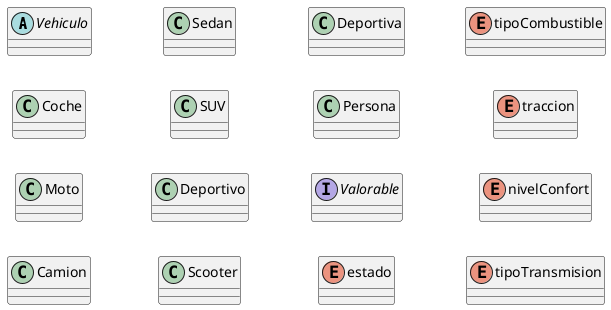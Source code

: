 @startuml
skinparam classAttributeIconSize 0
left to right direction

abstract class Vehiculo {

}

class Coche {

}

class Moto {

}

class Camion {

}

class Sedan {

}

class SUV {

}

class Deportivo {

}

class Scooter {

}

class Deportiva {

}

class Persona {

}

interface Valorable {

}

enum estado {

}

enum tipoCombustible {

}

enum traccion {

}

enum nivelConfort {

}

enum tipoTransmision {

}
@enduml